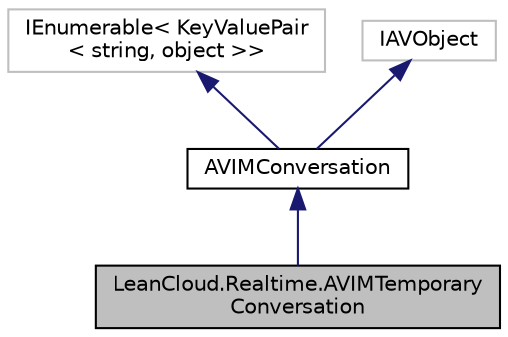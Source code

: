 digraph "LeanCloud.Realtime.AVIMTemporaryConversation"
{
  edge [fontname="Helvetica",fontsize="10",labelfontname="Helvetica",labelfontsize="10"];
  node [fontname="Helvetica",fontsize="10",shape=record];
  Node1 [label="LeanCloud.Realtime.AVIMTemporary\lConversation",height=0.2,width=0.4,color="black", fillcolor="grey75", style="filled", fontcolor="black"];
  Node2 -> Node1 [dir="back",color="midnightblue",fontsize="10",style="solid",fontname="Helvetica"];
  Node2 [label="AVIMConversation",height=0.2,width=0.4,color="black", fillcolor="white", style="filled",URL="$classLeanCloud_1_1Realtime_1_1AVIMConversation.html",tooltip="对话 "];
  Node3 -> Node2 [dir="back",color="midnightblue",fontsize="10",style="solid",fontname="Helvetica"];
  Node3 [label="IEnumerable\< KeyValuePair\l\< string, object \>\>",height=0.2,width=0.4,color="grey75", fillcolor="white", style="filled"];
  Node4 -> Node2 [dir="back",color="midnightblue",fontsize="10",style="solid",fontname="Helvetica"];
  Node4 [label="IAVObject",height=0.2,width=0.4,color="grey75", fillcolor="white", style="filled"];
}
